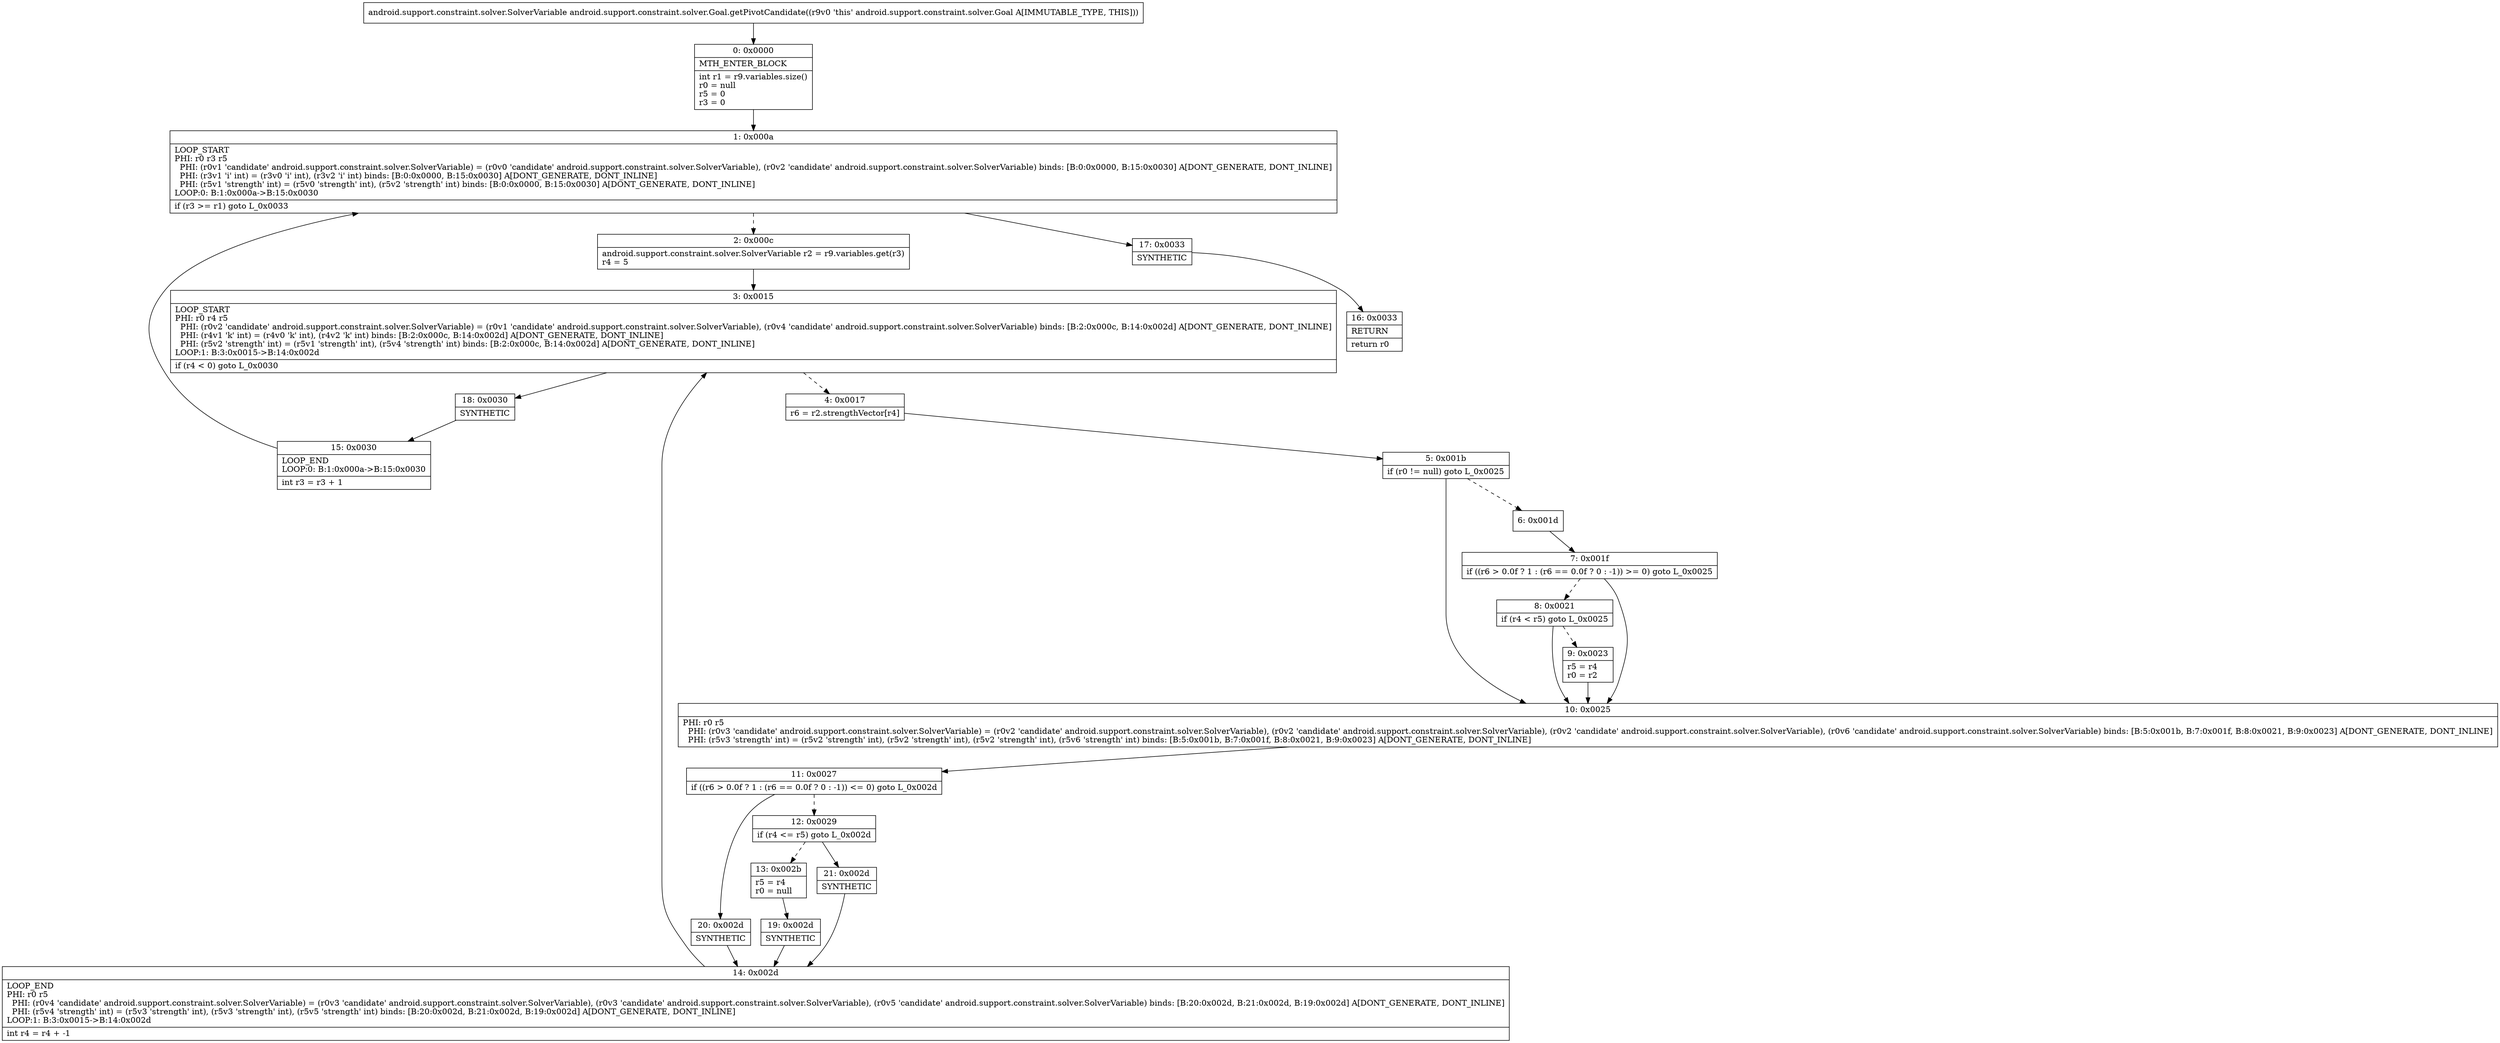 digraph "CFG forandroid.support.constraint.solver.Goal.getPivotCandidate()Landroid\/support\/constraint\/solver\/SolverVariable;" {
Node_0 [shape=record,label="{0\:\ 0x0000|MTH_ENTER_BLOCK\l|int r1 = r9.variables.size()\lr0 = null\lr5 = 0\lr3 = 0\l}"];
Node_1 [shape=record,label="{1\:\ 0x000a|LOOP_START\lPHI: r0 r3 r5 \l  PHI: (r0v1 'candidate' android.support.constraint.solver.SolverVariable) = (r0v0 'candidate' android.support.constraint.solver.SolverVariable), (r0v2 'candidate' android.support.constraint.solver.SolverVariable) binds: [B:0:0x0000, B:15:0x0030] A[DONT_GENERATE, DONT_INLINE]\l  PHI: (r3v1 'i' int) = (r3v0 'i' int), (r3v2 'i' int) binds: [B:0:0x0000, B:15:0x0030] A[DONT_GENERATE, DONT_INLINE]\l  PHI: (r5v1 'strength' int) = (r5v0 'strength' int), (r5v2 'strength' int) binds: [B:0:0x0000, B:15:0x0030] A[DONT_GENERATE, DONT_INLINE]\lLOOP:0: B:1:0x000a\-\>B:15:0x0030\l|if (r3 \>= r1) goto L_0x0033\l}"];
Node_2 [shape=record,label="{2\:\ 0x000c|android.support.constraint.solver.SolverVariable r2 = r9.variables.get(r3)\lr4 = 5\l}"];
Node_3 [shape=record,label="{3\:\ 0x0015|LOOP_START\lPHI: r0 r4 r5 \l  PHI: (r0v2 'candidate' android.support.constraint.solver.SolverVariable) = (r0v1 'candidate' android.support.constraint.solver.SolverVariable), (r0v4 'candidate' android.support.constraint.solver.SolverVariable) binds: [B:2:0x000c, B:14:0x002d] A[DONT_GENERATE, DONT_INLINE]\l  PHI: (r4v1 'k' int) = (r4v0 'k' int), (r4v2 'k' int) binds: [B:2:0x000c, B:14:0x002d] A[DONT_GENERATE, DONT_INLINE]\l  PHI: (r5v2 'strength' int) = (r5v1 'strength' int), (r5v4 'strength' int) binds: [B:2:0x000c, B:14:0x002d] A[DONT_GENERATE, DONT_INLINE]\lLOOP:1: B:3:0x0015\-\>B:14:0x002d\l|if (r4 \< 0) goto L_0x0030\l}"];
Node_4 [shape=record,label="{4\:\ 0x0017|r6 = r2.strengthVector[r4]\l}"];
Node_5 [shape=record,label="{5\:\ 0x001b|if (r0 != null) goto L_0x0025\l}"];
Node_6 [shape=record,label="{6\:\ 0x001d}"];
Node_7 [shape=record,label="{7\:\ 0x001f|if ((r6 \> 0.0f ? 1 : (r6 == 0.0f ? 0 : \-1)) \>= 0) goto L_0x0025\l}"];
Node_8 [shape=record,label="{8\:\ 0x0021|if (r4 \< r5) goto L_0x0025\l}"];
Node_9 [shape=record,label="{9\:\ 0x0023|r5 = r4\lr0 = r2\l}"];
Node_10 [shape=record,label="{10\:\ 0x0025|PHI: r0 r5 \l  PHI: (r0v3 'candidate' android.support.constraint.solver.SolverVariable) = (r0v2 'candidate' android.support.constraint.solver.SolverVariable), (r0v2 'candidate' android.support.constraint.solver.SolverVariable), (r0v2 'candidate' android.support.constraint.solver.SolverVariable), (r0v6 'candidate' android.support.constraint.solver.SolverVariable) binds: [B:5:0x001b, B:7:0x001f, B:8:0x0021, B:9:0x0023] A[DONT_GENERATE, DONT_INLINE]\l  PHI: (r5v3 'strength' int) = (r5v2 'strength' int), (r5v2 'strength' int), (r5v2 'strength' int), (r5v6 'strength' int) binds: [B:5:0x001b, B:7:0x001f, B:8:0x0021, B:9:0x0023] A[DONT_GENERATE, DONT_INLINE]\l}"];
Node_11 [shape=record,label="{11\:\ 0x0027|if ((r6 \> 0.0f ? 1 : (r6 == 0.0f ? 0 : \-1)) \<= 0) goto L_0x002d\l}"];
Node_12 [shape=record,label="{12\:\ 0x0029|if (r4 \<= r5) goto L_0x002d\l}"];
Node_13 [shape=record,label="{13\:\ 0x002b|r5 = r4\lr0 = null\l}"];
Node_14 [shape=record,label="{14\:\ 0x002d|LOOP_END\lPHI: r0 r5 \l  PHI: (r0v4 'candidate' android.support.constraint.solver.SolverVariable) = (r0v3 'candidate' android.support.constraint.solver.SolverVariable), (r0v3 'candidate' android.support.constraint.solver.SolverVariable), (r0v5 'candidate' android.support.constraint.solver.SolverVariable) binds: [B:20:0x002d, B:21:0x002d, B:19:0x002d] A[DONT_GENERATE, DONT_INLINE]\l  PHI: (r5v4 'strength' int) = (r5v3 'strength' int), (r5v3 'strength' int), (r5v5 'strength' int) binds: [B:20:0x002d, B:21:0x002d, B:19:0x002d] A[DONT_GENERATE, DONT_INLINE]\lLOOP:1: B:3:0x0015\-\>B:14:0x002d\l|int r4 = r4 + \-1\l}"];
Node_15 [shape=record,label="{15\:\ 0x0030|LOOP_END\lLOOP:0: B:1:0x000a\-\>B:15:0x0030\l|int r3 = r3 + 1\l}"];
Node_16 [shape=record,label="{16\:\ 0x0033|RETURN\l|return r0\l}"];
Node_17 [shape=record,label="{17\:\ 0x0033|SYNTHETIC\l}"];
Node_18 [shape=record,label="{18\:\ 0x0030|SYNTHETIC\l}"];
Node_19 [shape=record,label="{19\:\ 0x002d|SYNTHETIC\l}"];
Node_20 [shape=record,label="{20\:\ 0x002d|SYNTHETIC\l}"];
Node_21 [shape=record,label="{21\:\ 0x002d|SYNTHETIC\l}"];
MethodNode[shape=record,label="{android.support.constraint.solver.SolverVariable android.support.constraint.solver.Goal.getPivotCandidate((r9v0 'this' android.support.constraint.solver.Goal A[IMMUTABLE_TYPE, THIS])) }"];
MethodNode -> Node_0;
Node_0 -> Node_1;
Node_1 -> Node_2[style=dashed];
Node_1 -> Node_17;
Node_2 -> Node_3;
Node_3 -> Node_4[style=dashed];
Node_3 -> Node_18;
Node_4 -> Node_5;
Node_5 -> Node_6[style=dashed];
Node_5 -> Node_10;
Node_6 -> Node_7;
Node_7 -> Node_8[style=dashed];
Node_7 -> Node_10;
Node_8 -> Node_9[style=dashed];
Node_8 -> Node_10;
Node_9 -> Node_10;
Node_10 -> Node_11;
Node_11 -> Node_12[style=dashed];
Node_11 -> Node_20;
Node_12 -> Node_13[style=dashed];
Node_12 -> Node_21;
Node_13 -> Node_19;
Node_14 -> Node_3;
Node_15 -> Node_1;
Node_17 -> Node_16;
Node_18 -> Node_15;
Node_19 -> Node_14;
Node_20 -> Node_14;
Node_21 -> Node_14;
}


